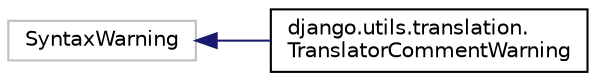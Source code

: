 digraph "Graphical Class Hierarchy"
{
 // LATEX_PDF_SIZE
  edge [fontname="Helvetica",fontsize="10",labelfontname="Helvetica",labelfontsize="10"];
  node [fontname="Helvetica",fontsize="10",shape=record];
  rankdir="LR";
  Node3411 [label="SyntaxWarning",height=0.2,width=0.4,color="grey75", fillcolor="white", style="filled",tooltip=" "];
  Node3411 -> Node0 [dir="back",color="midnightblue",fontsize="10",style="solid",fontname="Helvetica"];
  Node0 [label="django.utils.translation.\lTranslatorCommentWarning",height=0.2,width=0.4,color="black", fillcolor="white", style="filled",URL="$classdjango_1_1utils_1_1translation_1_1_translator_comment_warning.html",tooltip=" "];
}
